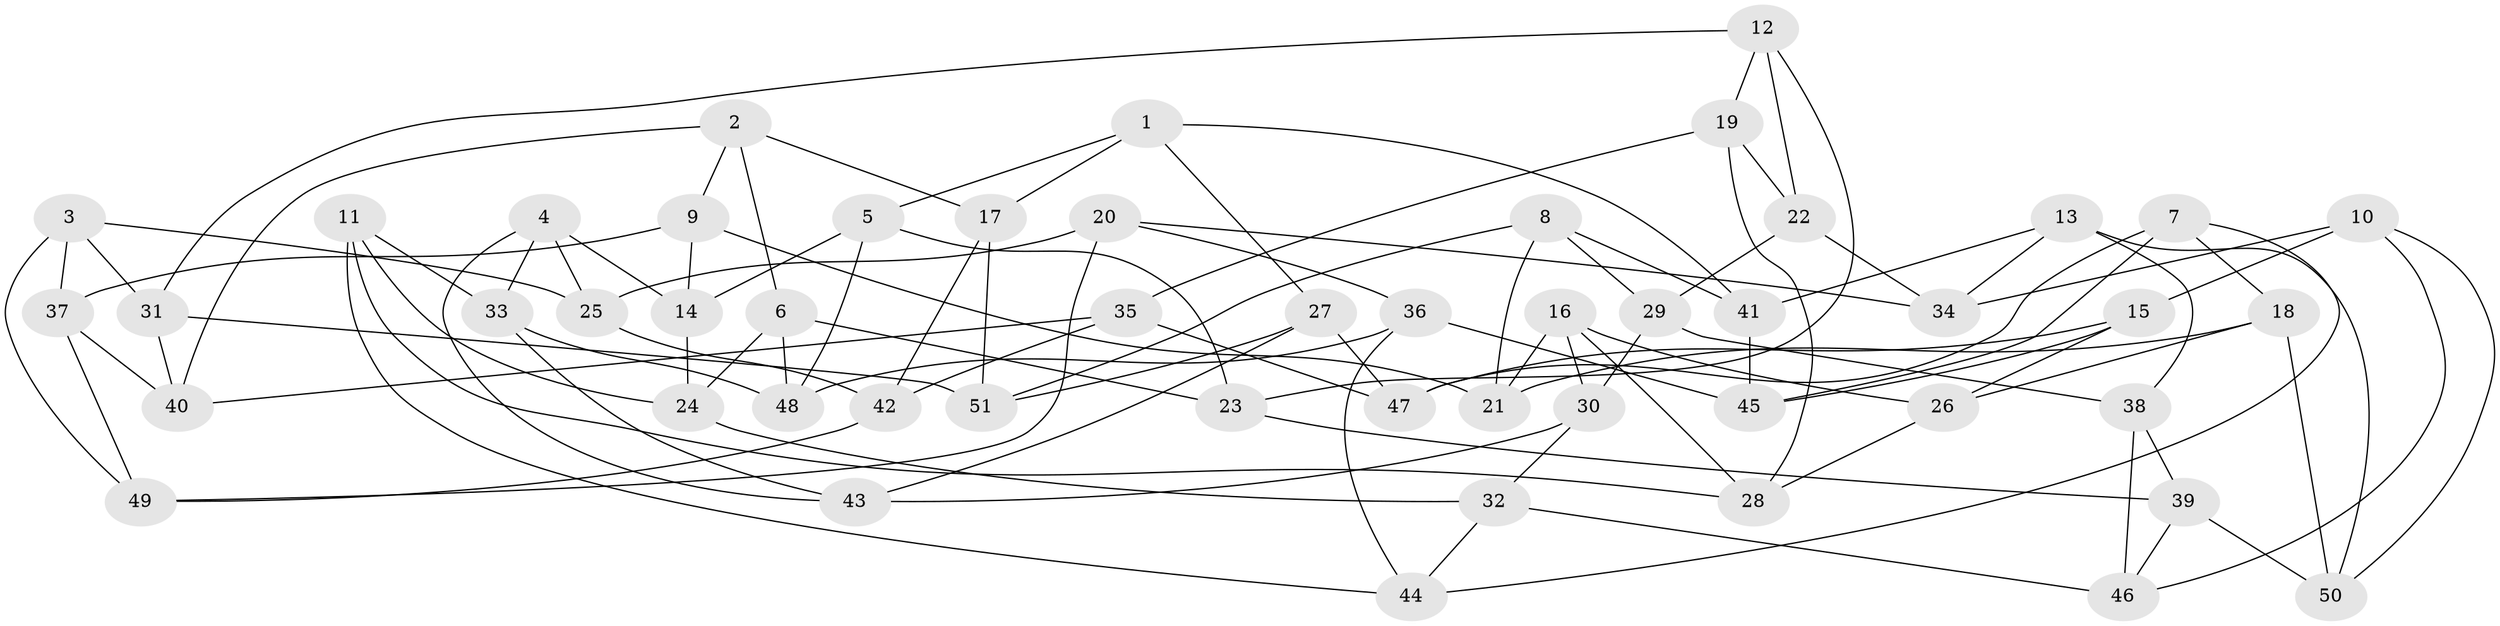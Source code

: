 // coarse degree distribution, {4: 0.27586206896551724, 6: 0.5862068965517241, 5: 0.13793103448275862}
// Generated by graph-tools (version 1.1) at 2025/24/03/03/25 07:24:25]
// undirected, 51 vertices, 102 edges
graph export_dot {
graph [start="1"]
  node [color=gray90,style=filled];
  1;
  2;
  3;
  4;
  5;
  6;
  7;
  8;
  9;
  10;
  11;
  12;
  13;
  14;
  15;
  16;
  17;
  18;
  19;
  20;
  21;
  22;
  23;
  24;
  25;
  26;
  27;
  28;
  29;
  30;
  31;
  32;
  33;
  34;
  35;
  36;
  37;
  38;
  39;
  40;
  41;
  42;
  43;
  44;
  45;
  46;
  47;
  48;
  49;
  50;
  51;
  1 -- 17;
  1 -- 5;
  1 -- 41;
  1 -- 27;
  2 -- 9;
  2 -- 6;
  2 -- 40;
  2 -- 17;
  3 -- 49;
  3 -- 37;
  3 -- 25;
  3 -- 31;
  4 -- 43;
  4 -- 33;
  4 -- 14;
  4 -- 25;
  5 -- 14;
  5 -- 23;
  5 -- 48;
  6 -- 23;
  6 -- 48;
  6 -- 24;
  7 -- 47;
  7 -- 45;
  7 -- 18;
  7 -- 44;
  8 -- 41;
  8 -- 29;
  8 -- 21;
  8 -- 51;
  9 -- 14;
  9 -- 37;
  9 -- 21;
  10 -- 34;
  10 -- 15;
  10 -- 46;
  10 -- 50;
  11 -- 44;
  11 -- 28;
  11 -- 33;
  11 -- 24;
  12 -- 31;
  12 -- 19;
  12 -- 23;
  12 -- 22;
  13 -- 50;
  13 -- 38;
  13 -- 41;
  13 -- 34;
  14 -- 24;
  15 -- 47;
  15 -- 45;
  15 -- 26;
  16 -- 21;
  16 -- 26;
  16 -- 28;
  16 -- 30;
  17 -- 51;
  17 -- 42;
  18 -- 21;
  18 -- 26;
  18 -- 50;
  19 -- 35;
  19 -- 28;
  19 -- 22;
  20 -- 49;
  20 -- 34;
  20 -- 25;
  20 -- 36;
  22 -- 29;
  22 -- 34;
  23 -- 39;
  24 -- 32;
  25 -- 42;
  26 -- 28;
  27 -- 51;
  27 -- 43;
  27 -- 47;
  29 -- 30;
  29 -- 38;
  30 -- 43;
  30 -- 32;
  31 -- 51;
  31 -- 40;
  32 -- 44;
  32 -- 46;
  33 -- 43;
  33 -- 48;
  35 -- 42;
  35 -- 40;
  35 -- 47;
  36 -- 48;
  36 -- 44;
  36 -- 45;
  37 -- 40;
  37 -- 49;
  38 -- 46;
  38 -- 39;
  39 -- 50;
  39 -- 46;
  41 -- 45;
  42 -- 49;
}
